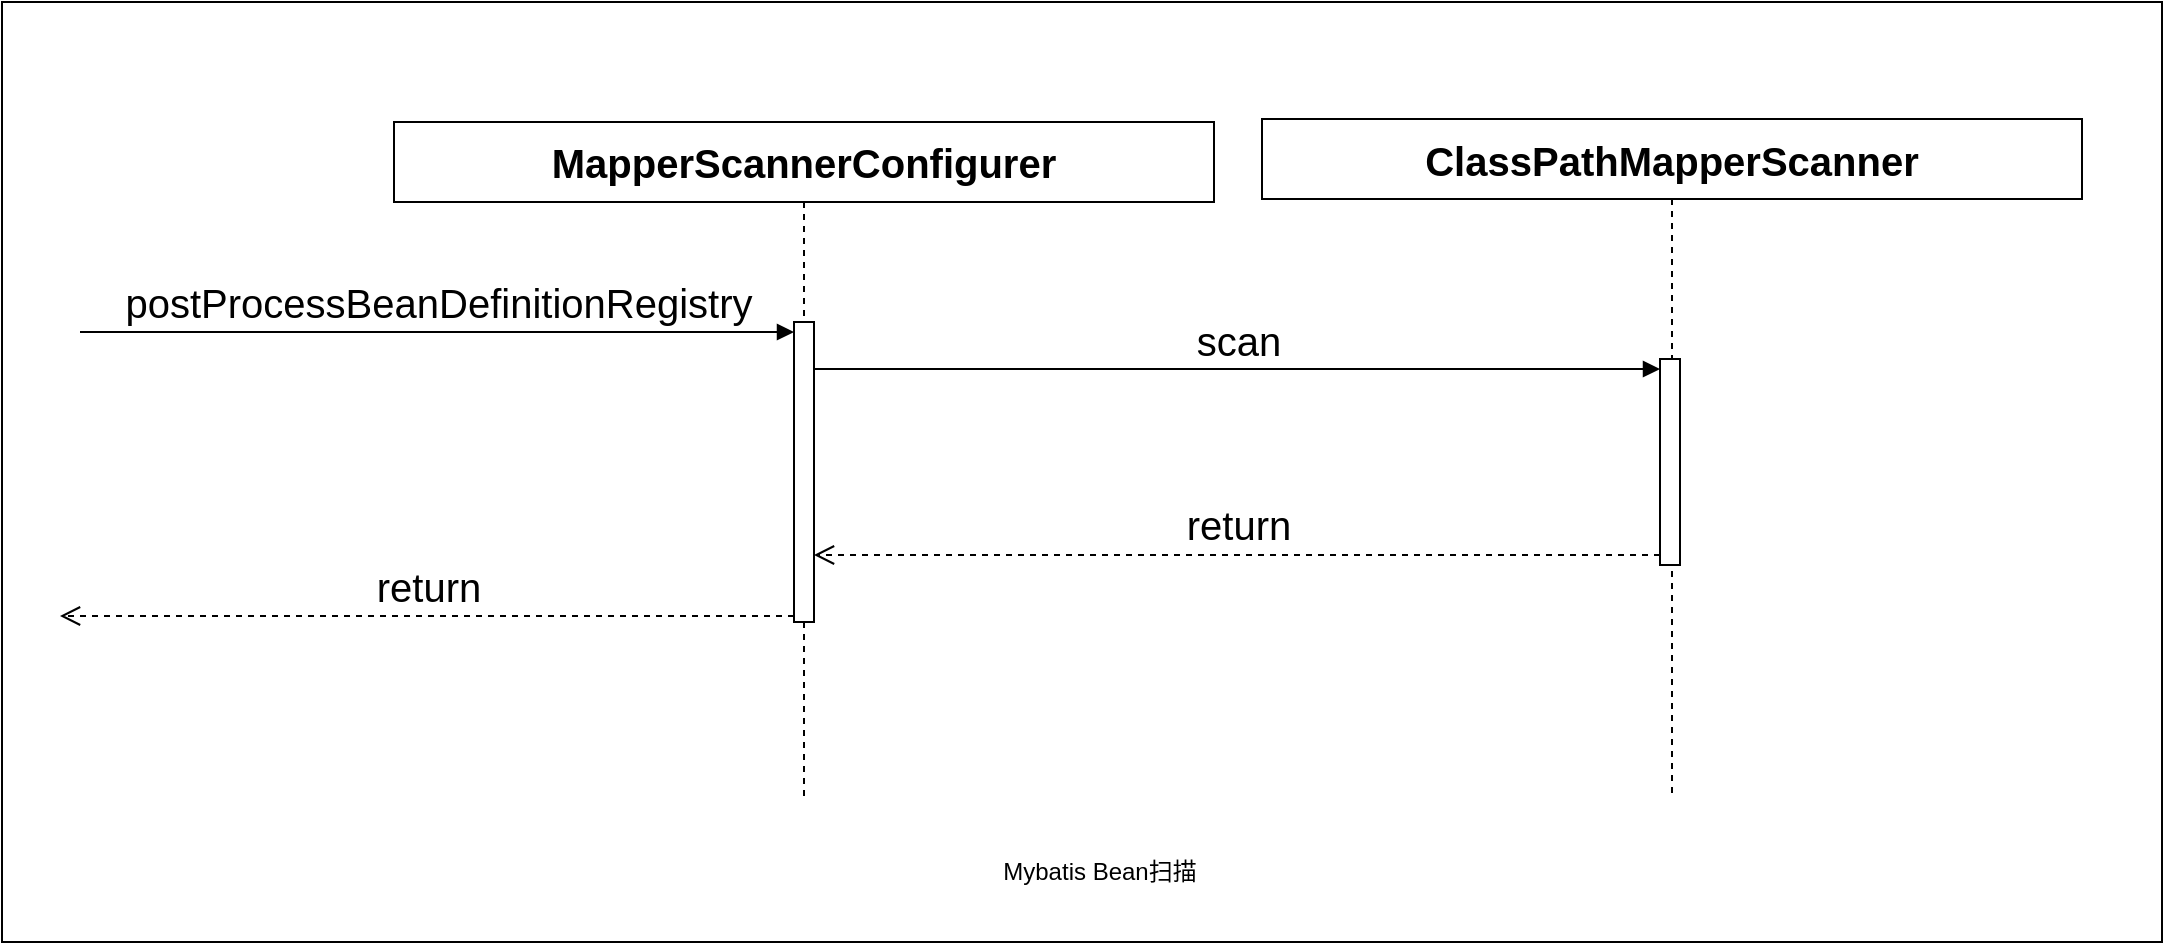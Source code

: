 <mxfile version="28.2.5">
  <diagram name="第 1 页" id="fyB8GgYI4FyXESGWT-Vs">
    <mxGraphModel dx="1426" dy="788" grid="1" gridSize="10" guides="1" tooltips="1" connect="1" arrows="1" fold="1" page="1" pageScale="1" pageWidth="827" pageHeight="1169" math="0" shadow="0">
      <root>
        <mxCell id="0" />
        <mxCell id="1" parent="0" />
        <mxCell id="0BIcAPMd7vGQFvcmi9HE-18" value="" style="rounded=0;whiteSpace=wrap;html=1;" parent="1" vertex="1">
          <mxGeometry x="521" y="1080" width="1080" height="470" as="geometry" />
        </mxCell>
        <mxCell id="0BIcAPMd7vGQFvcmi9HE-10" value="&lt;b&gt;MapperScannerConfigurer&lt;/b&gt;" style="shape=umlLifeline;perimeter=lifelinePerimeter;whiteSpace=wrap;html=1;container=1;dropTarget=0;collapsible=0;recursiveResize=0;outlineConnect=0;portConstraint=eastwest;newEdgeStyle={&quot;curved&quot;:0,&quot;rounded&quot;:0};fontSize=20;" parent="1" vertex="1">
          <mxGeometry x="717" y="1140" width="410" height="340" as="geometry" />
        </mxCell>
        <mxCell id="0BIcAPMd7vGQFvcmi9HE-11" value="" style="html=1;points=[[0,0,0,0,5],[0,1,0,0,-5],[1,0,0,0,5],[1,1,0,0,-5]];perimeter=orthogonalPerimeter;outlineConnect=0;targetShapes=umlLifeline;portConstraint=eastwest;newEdgeStyle={&quot;curved&quot;:0,&quot;rounded&quot;:0};fontSize=20;" parent="1" vertex="1">
          <mxGeometry x="917" y="1240" width="10" height="150" as="geometry" />
        </mxCell>
        <mxCell id="0BIcAPMd7vGQFvcmi9HE-12" value="postProcessBeanDefinitionRegistry" style="html=1;verticalAlign=bottom;endArrow=block;curved=0;rounded=0;entryX=0;entryY=0;entryDx=0;entryDy=5;fontSize=20;" parent="1" target="0BIcAPMd7vGQFvcmi9HE-11" edge="1">
          <mxGeometry relative="1" as="geometry">
            <mxPoint x="560" y="1245" as="sourcePoint" />
          </mxGeometry>
        </mxCell>
        <mxCell id="0BIcAPMd7vGQFvcmi9HE-13" value="return" style="html=1;verticalAlign=bottom;endArrow=open;dashed=1;endSize=8;curved=0;rounded=0;exitX=0;exitY=1;exitDx=0;exitDy=-5;fontSize=20;" parent="1" edge="1">
          <mxGeometry relative="1" as="geometry">
            <mxPoint x="550" y="1387" as="targetPoint" />
            <mxPoint x="917" y="1387" as="sourcePoint" />
          </mxGeometry>
        </mxCell>
        <mxCell id="0BIcAPMd7vGQFvcmi9HE-14" value="&lt;b&gt;ClassPathMapperScanner&lt;/b&gt;" style="shape=umlLifeline;perimeter=lifelinePerimeter;whiteSpace=wrap;html=1;container=1;dropTarget=0;collapsible=0;recursiveResize=0;outlineConnect=0;portConstraint=eastwest;newEdgeStyle={&quot;curved&quot;:0,&quot;rounded&quot;:0};fontSize=20;" parent="1" vertex="1">
          <mxGeometry x="1151" y="1138.5" width="410" height="340" as="geometry" />
        </mxCell>
        <mxCell id="0BIcAPMd7vGQFvcmi9HE-15" value="" style="html=1;points=[[0,0,0,0,5],[0,1,0,0,-5],[1,0,0,0,5],[1,1,0,0,-5]];perimeter=orthogonalPerimeter;outlineConnect=0;targetShapes=umlLifeline;portConstraint=eastwest;newEdgeStyle={&quot;curved&quot;:0,&quot;rounded&quot;:0};fontSize=20;" parent="0BIcAPMd7vGQFvcmi9HE-14" vertex="1">
          <mxGeometry x="199" y="120" width="10" height="103" as="geometry" />
        </mxCell>
        <mxCell id="0BIcAPMd7vGQFvcmi9HE-16" value="scan" style="html=1;verticalAlign=bottom;endArrow=block;curved=0;rounded=0;entryX=0;entryY=0;entryDx=0;entryDy=5;fontSize=20;" parent="1" source="0BIcAPMd7vGQFvcmi9HE-11" target="0BIcAPMd7vGQFvcmi9HE-15" edge="1">
          <mxGeometry relative="1" as="geometry">
            <mxPoint x="1142" y="1263.5" as="sourcePoint" />
          </mxGeometry>
        </mxCell>
        <mxCell id="0BIcAPMd7vGQFvcmi9HE-17" value="return" style="html=1;verticalAlign=bottom;endArrow=open;dashed=1;endSize=8;curved=0;rounded=0;exitX=0;exitY=1;exitDx=0;exitDy=-5;fontSize=20;" parent="1" source="0BIcAPMd7vGQFvcmi9HE-15" target="0BIcAPMd7vGQFvcmi9HE-11" edge="1">
          <mxGeometry relative="1" as="geometry">
            <mxPoint x="930" y="1356" as="targetPoint" />
          </mxGeometry>
        </mxCell>
        <mxCell id="0BIcAPMd7vGQFvcmi9HE-19" value="Mybatis Bean扫描" style="text;html=1;align=center;verticalAlign=middle;whiteSpace=wrap;rounded=0;" parent="1" vertex="1">
          <mxGeometry x="1000" y="1500" width="140" height="30" as="geometry" />
        </mxCell>
      </root>
    </mxGraphModel>
  </diagram>
</mxfile>
